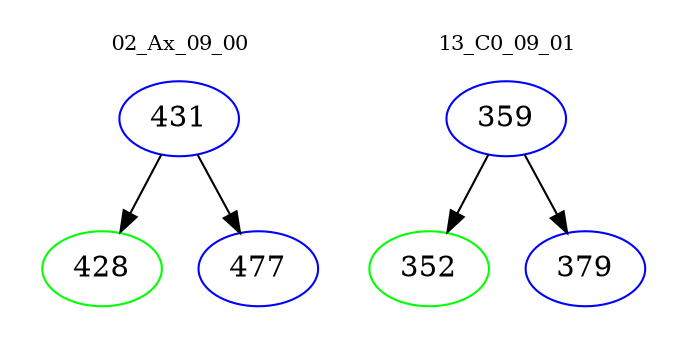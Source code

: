 digraph{
subgraph cluster_0 {
color = white
label = "02_Ax_09_00";
fontsize=10;
T0_431 [label="431", color="blue"]
T0_431 -> T0_428 [color="black"]
T0_428 [label="428", color="green"]
T0_431 -> T0_477 [color="black"]
T0_477 [label="477", color="blue"]
}
subgraph cluster_1 {
color = white
label = "13_C0_09_01";
fontsize=10;
T1_359 [label="359", color="blue"]
T1_359 -> T1_352 [color="black"]
T1_352 [label="352", color="green"]
T1_359 -> T1_379 [color="black"]
T1_379 [label="379", color="blue"]
}
}
